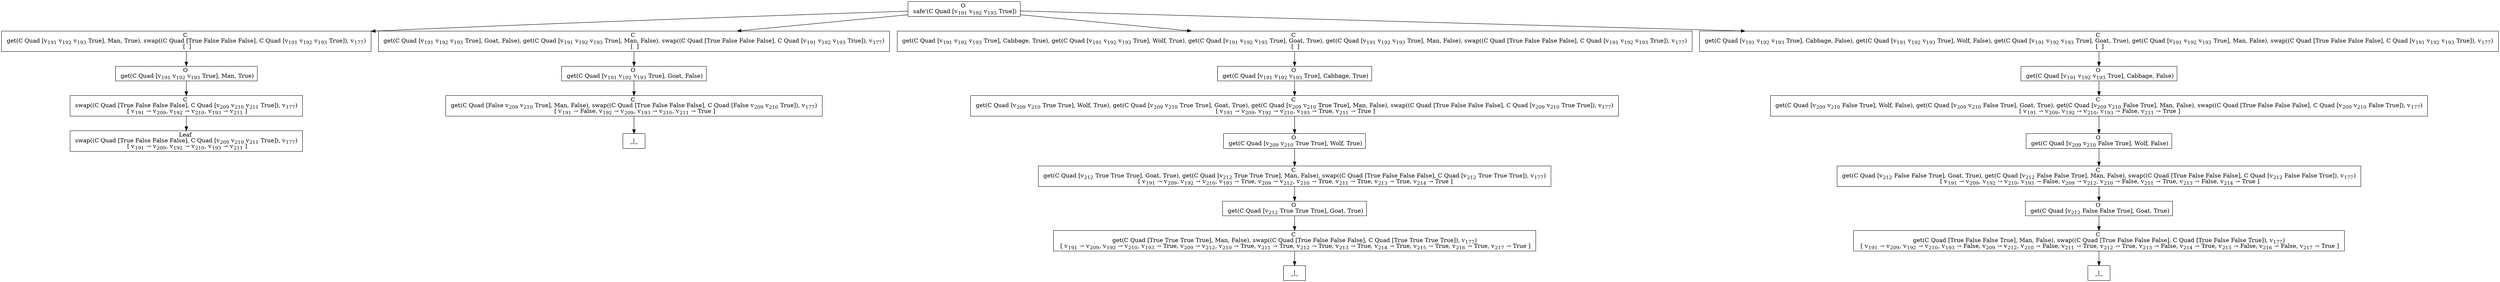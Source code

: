 digraph {
    graph [rankdir=TB
          ,bgcolor=transparent];
    node [shape=box
         ,fillcolor=white
         ,style=filled];
    0 [label=<O <BR/> safe'(C Quad [v<SUB>191</SUB> v<SUB>192</SUB> v<SUB>193</SUB> True])>];
    1 [label=<C <BR/> get(C Quad [v<SUB>191</SUB> v<SUB>192</SUB> v<SUB>193</SUB> True], Man, True), swap((C Quad [True False False False], C Quad [v<SUB>191</SUB> v<SUB>192</SUB> v<SUB>193</SUB> True]), v<SUB>177</SUB>) <BR/>  [  ] >];
    2 [label=<C <BR/> get(C Quad [v<SUB>191</SUB> v<SUB>192</SUB> v<SUB>193</SUB> True], Goat, False), get(C Quad [v<SUB>191</SUB> v<SUB>192</SUB> v<SUB>193</SUB> True], Man, False), swap((C Quad [True False False False], C Quad [v<SUB>191</SUB> v<SUB>192</SUB> v<SUB>193</SUB> True]), v<SUB>177</SUB>) <BR/>  [  ] >];
    3 [label=<C <BR/> get(C Quad [v<SUB>191</SUB> v<SUB>192</SUB> v<SUB>193</SUB> True], Cabbage, True), get(C Quad [v<SUB>191</SUB> v<SUB>192</SUB> v<SUB>193</SUB> True], Wolf, True), get(C Quad [v<SUB>191</SUB> v<SUB>192</SUB> v<SUB>193</SUB> True], Goat, True), get(C Quad [v<SUB>191</SUB> v<SUB>192</SUB> v<SUB>193</SUB> True], Man, False), swap((C Quad [True False False False], C Quad [v<SUB>191</SUB> v<SUB>192</SUB> v<SUB>193</SUB> True]), v<SUB>177</SUB>) <BR/>  [  ] >];
    4 [label=<C <BR/> get(C Quad [v<SUB>191</SUB> v<SUB>192</SUB> v<SUB>193</SUB> True], Cabbage, False), get(C Quad [v<SUB>191</SUB> v<SUB>192</SUB> v<SUB>193</SUB> True], Wolf, False), get(C Quad [v<SUB>191</SUB> v<SUB>192</SUB> v<SUB>193</SUB> True], Goat, True), get(C Quad [v<SUB>191</SUB> v<SUB>192</SUB> v<SUB>193</SUB> True], Man, False), swap((C Quad [True False False False], C Quad [v<SUB>191</SUB> v<SUB>192</SUB> v<SUB>193</SUB> True]), v<SUB>177</SUB>) <BR/>  [  ] >];
    5 [label=<O <BR/> get(C Quad [v<SUB>191</SUB> v<SUB>192</SUB> v<SUB>193</SUB> True], Man, True)>];
    6 [label=<C <BR/> swap((C Quad [True False False False], C Quad [v<SUB>209</SUB> v<SUB>210</SUB> v<SUB>211</SUB> True]), v<SUB>177</SUB>) <BR/>  [ v<SUB>191</SUB> &rarr; v<SUB>209</SUB>, v<SUB>192</SUB> &rarr; v<SUB>210</SUB>, v<SUB>193</SUB> &rarr; v<SUB>211</SUB> ] >];
    7 [label=<Leaf <BR/> swap((C Quad [True False False False], C Quad [v<SUB>209</SUB> v<SUB>210</SUB> v<SUB>211</SUB> True]), v<SUB>177</SUB>) <BR/>  [ v<SUB>191</SUB> &rarr; v<SUB>209</SUB>, v<SUB>192</SUB> &rarr; v<SUB>210</SUB>, v<SUB>193</SUB> &rarr; v<SUB>211</SUB> ] >];
    8 [label=<O <BR/> get(C Quad [v<SUB>191</SUB> v<SUB>192</SUB> v<SUB>193</SUB> True], Goat, False)>];
    9 [label=<C <BR/> get(C Quad [False v<SUB>209</SUB> v<SUB>210</SUB> True], Man, False), swap((C Quad [True False False False], C Quad [False v<SUB>209</SUB> v<SUB>210</SUB> True]), v<SUB>177</SUB>) <BR/>  [ v<SUB>191</SUB> &rarr; False, v<SUB>192</SUB> &rarr; v<SUB>209</SUB>, v<SUB>193</SUB> &rarr; v<SUB>210</SUB>, v<SUB>211</SUB> &rarr; True ] >];
    10 [label=<_|_>];
    11 [label=<O <BR/> get(C Quad [v<SUB>191</SUB> v<SUB>192</SUB> v<SUB>193</SUB> True], Cabbage, True)>];
    12 [label=<C <BR/> get(C Quad [v<SUB>209</SUB> v<SUB>210</SUB> True True], Wolf, True), get(C Quad [v<SUB>209</SUB> v<SUB>210</SUB> True True], Goat, True), get(C Quad [v<SUB>209</SUB> v<SUB>210</SUB> True True], Man, False), swap((C Quad [True False False False], C Quad [v<SUB>209</SUB> v<SUB>210</SUB> True True]), v<SUB>177</SUB>) <BR/>  [ v<SUB>191</SUB> &rarr; v<SUB>209</SUB>, v<SUB>192</SUB> &rarr; v<SUB>210</SUB>, v<SUB>193</SUB> &rarr; True, v<SUB>211</SUB> &rarr; True ] >];
    13 [label=<O <BR/> get(C Quad [v<SUB>209</SUB> v<SUB>210</SUB> True True], Wolf, True)>];
    14 [label=<C <BR/> get(C Quad [v<SUB>212</SUB> True True True], Goat, True), get(C Quad [v<SUB>212</SUB> True True True], Man, False), swap((C Quad [True False False False], C Quad [v<SUB>212</SUB> True True True]), v<SUB>177</SUB>) <BR/>  [ v<SUB>191</SUB> &rarr; v<SUB>209</SUB>, v<SUB>192</SUB> &rarr; v<SUB>210</SUB>, v<SUB>193</SUB> &rarr; True, v<SUB>209</SUB> &rarr; v<SUB>212</SUB>, v<SUB>210</SUB> &rarr; True, v<SUB>211</SUB> &rarr; True, v<SUB>213</SUB> &rarr; True, v<SUB>214</SUB> &rarr; True ] >];
    15 [label=<O <BR/> get(C Quad [v<SUB>212</SUB> True True True], Goat, True)>];
    16 [label=<C <BR/> get(C Quad [True True True True], Man, False), swap((C Quad [True False False False], C Quad [True True True True]), v<SUB>177</SUB>) <BR/>  [ v<SUB>191</SUB> &rarr; v<SUB>209</SUB>, v<SUB>192</SUB> &rarr; v<SUB>210</SUB>, v<SUB>193</SUB> &rarr; True, v<SUB>209</SUB> &rarr; v<SUB>212</SUB>, v<SUB>210</SUB> &rarr; True, v<SUB>211</SUB> &rarr; True, v<SUB>212</SUB> &rarr; True, v<SUB>213</SUB> &rarr; True, v<SUB>214</SUB> &rarr; True, v<SUB>215</SUB> &rarr; True, v<SUB>216</SUB> &rarr; True, v<SUB>217</SUB> &rarr; True ] >];
    17 [label=<_|_>];
    18 [label=<O <BR/> get(C Quad [v<SUB>191</SUB> v<SUB>192</SUB> v<SUB>193</SUB> True], Cabbage, False)>];
    19 [label=<C <BR/> get(C Quad [v<SUB>209</SUB> v<SUB>210</SUB> False True], Wolf, False), get(C Quad [v<SUB>209</SUB> v<SUB>210</SUB> False True], Goat, True), get(C Quad [v<SUB>209</SUB> v<SUB>210</SUB> False True], Man, False), swap((C Quad [True False False False], C Quad [v<SUB>209</SUB> v<SUB>210</SUB> False True]), v<SUB>177</SUB>) <BR/>  [ v<SUB>191</SUB> &rarr; v<SUB>209</SUB>, v<SUB>192</SUB> &rarr; v<SUB>210</SUB>, v<SUB>193</SUB> &rarr; False, v<SUB>211</SUB> &rarr; True ] >];
    20 [label=<O <BR/> get(C Quad [v<SUB>209</SUB> v<SUB>210</SUB> False True], Wolf, False)>];
    21 [label=<C <BR/> get(C Quad [v<SUB>212</SUB> False False True], Goat, True), get(C Quad [v<SUB>212</SUB> False False True], Man, False), swap((C Quad [True False False False], C Quad [v<SUB>212</SUB> False False True]), v<SUB>177</SUB>) <BR/>  [ v<SUB>191</SUB> &rarr; v<SUB>209</SUB>, v<SUB>192</SUB> &rarr; v<SUB>210</SUB>, v<SUB>193</SUB> &rarr; False, v<SUB>209</SUB> &rarr; v<SUB>212</SUB>, v<SUB>210</SUB> &rarr; False, v<SUB>211</SUB> &rarr; True, v<SUB>213</SUB> &rarr; False, v<SUB>214</SUB> &rarr; True ] >];
    22 [label=<O <BR/> get(C Quad [v<SUB>212</SUB> False False True], Goat, True)>];
    23 [label=<C <BR/> get(C Quad [True False False True], Man, False), swap((C Quad [True False False False], C Quad [True False False True]), v<SUB>177</SUB>) <BR/>  [ v<SUB>191</SUB> &rarr; v<SUB>209</SUB>, v<SUB>192</SUB> &rarr; v<SUB>210</SUB>, v<SUB>193</SUB> &rarr; False, v<SUB>209</SUB> &rarr; v<SUB>212</SUB>, v<SUB>210</SUB> &rarr; False, v<SUB>211</SUB> &rarr; True, v<SUB>212</SUB> &rarr; True, v<SUB>213</SUB> &rarr; False, v<SUB>214</SUB> &rarr; True, v<SUB>215</SUB> &rarr; False, v<SUB>216</SUB> &rarr; False, v<SUB>217</SUB> &rarr; True ] >];
    24 [label=<_|_>];
    0 -> 1 [label=""];
    0 -> 2 [label=""];
    0 -> 3 [label=""];
    0 -> 4 [label=""];
    1 -> 5 [label=""];
    2 -> 8 [label=""];
    3 -> 11 [label=""];
    4 -> 18 [label=""];
    5 -> 6 [label=""];
    6 -> 7 [label=""];
    8 -> 9 [label=""];
    9 -> 10 [label=""];
    11 -> 12 [label=""];
    12 -> 13 [label=""];
    13 -> 14 [label=""];
    14 -> 15 [label=""];
    15 -> 16 [label=""];
    16 -> 17 [label=""];
    18 -> 19 [label=""];
    19 -> 20 [label=""];
    20 -> 21 [label=""];
    21 -> 22 [label=""];
    22 -> 23 [label=""];
    23 -> 24 [label=""];
}